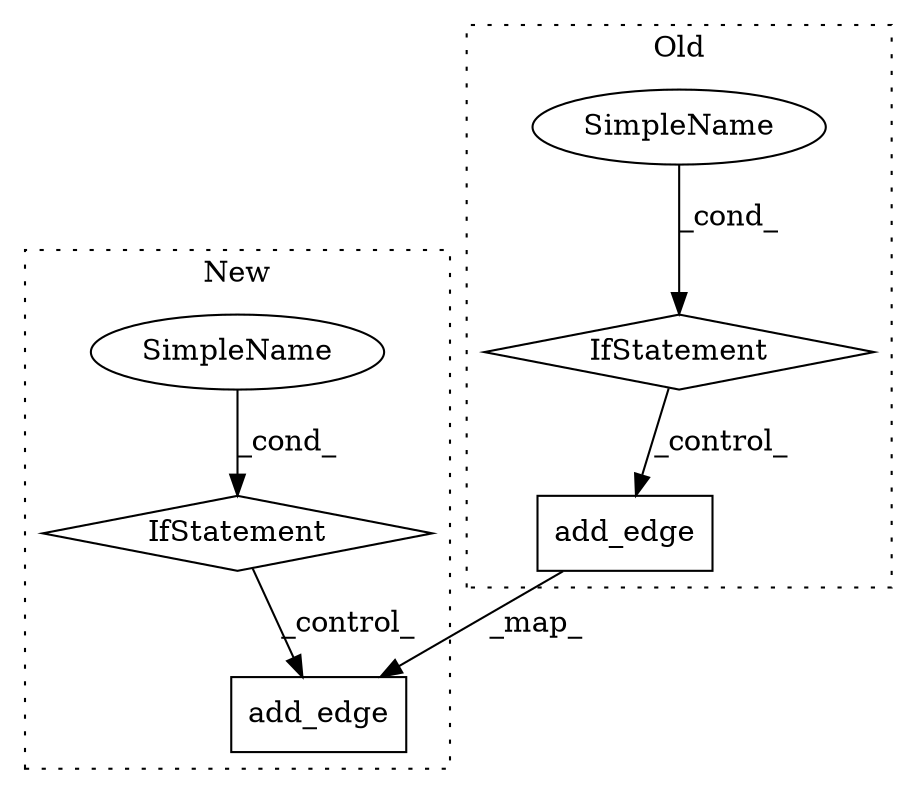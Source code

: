 digraph G {
subgraph cluster0 {
1 [label="add_edge" a="32" s="5090,5129" l="9,1" shape="box"];
5 [label="SimpleName" a="42" s="" l="" shape="ellipse"];
6 [label="IfStatement" a="25" s="4981,5070" l="4,2" shape="diamond"];
label = "Old";
style="dotted";
}
subgraph cluster1 {
2 [label="add_edge" a="32" s="4910,4949" l="9,1" shape="box"];
3 [label="SimpleName" a="42" s="" l="" shape="ellipse"];
4 [label="IfStatement" a="25" s="4575,4590" l="4,2" shape="diamond"];
label = "New";
style="dotted";
}
1 -> 2 [label="_map_"];
3 -> 4 [label="_cond_"];
4 -> 2 [label="_control_"];
5 -> 6 [label="_cond_"];
6 -> 1 [label="_control_"];
}